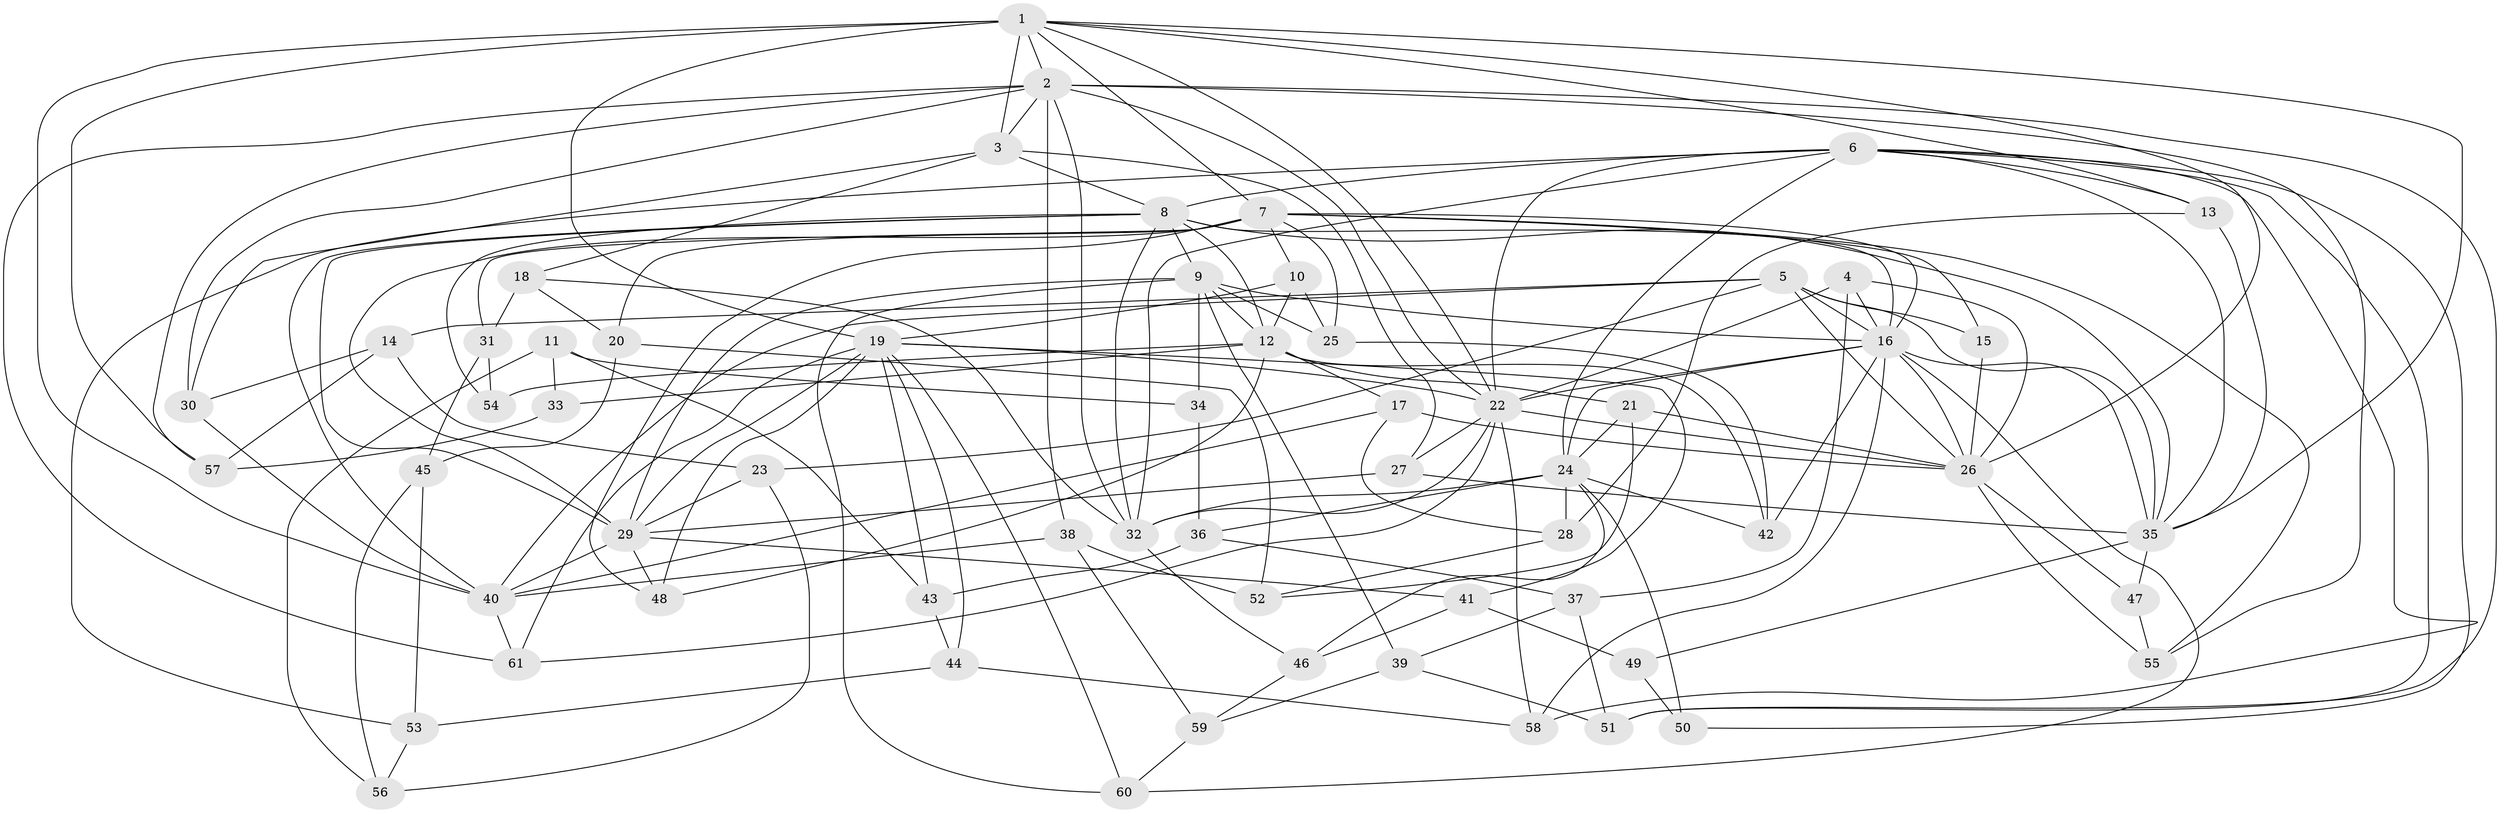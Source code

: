 // original degree distribution, {4: 1.0}
// Generated by graph-tools (version 1.1) at 2025/38/03/09/25 02:38:16]
// undirected, 61 vertices, 165 edges
graph export_dot {
graph [start="1"]
  node [color=gray90,style=filled];
  1;
  2;
  3;
  4;
  5;
  6;
  7;
  8;
  9;
  10;
  11;
  12;
  13;
  14;
  15;
  16;
  17;
  18;
  19;
  20;
  21;
  22;
  23;
  24;
  25;
  26;
  27;
  28;
  29;
  30;
  31;
  32;
  33;
  34;
  35;
  36;
  37;
  38;
  39;
  40;
  41;
  42;
  43;
  44;
  45;
  46;
  47;
  48;
  49;
  50;
  51;
  52;
  53;
  54;
  55;
  56;
  57;
  58;
  59;
  60;
  61;
  1 -- 2 [weight=1.0];
  1 -- 3 [weight=1.0];
  1 -- 7 [weight=1.0];
  1 -- 13 [weight=1.0];
  1 -- 19 [weight=3.0];
  1 -- 22 [weight=1.0];
  1 -- 26 [weight=1.0];
  1 -- 35 [weight=1.0];
  1 -- 40 [weight=1.0];
  1 -- 57 [weight=1.0];
  2 -- 3 [weight=1.0];
  2 -- 22 [weight=1.0];
  2 -- 30 [weight=1.0];
  2 -- 32 [weight=1.0];
  2 -- 38 [weight=1.0];
  2 -- 51 [weight=1.0];
  2 -- 55 [weight=1.0];
  2 -- 57 [weight=1.0];
  2 -- 61 [weight=1.0];
  3 -- 8 [weight=1.0];
  3 -- 18 [weight=1.0];
  3 -- 27 [weight=1.0];
  3 -- 30 [weight=1.0];
  4 -- 16 [weight=1.0];
  4 -- 22 [weight=1.0];
  4 -- 26 [weight=1.0];
  4 -- 37 [weight=1.0];
  5 -- 14 [weight=1.0];
  5 -- 15 [weight=1.0];
  5 -- 16 [weight=1.0];
  5 -- 23 [weight=1.0];
  5 -- 26 [weight=1.0];
  5 -- 35 [weight=2.0];
  5 -- 40 [weight=1.0];
  6 -- 8 [weight=1.0];
  6 -- 13 [weight=1.0];
  6 -- 22 [weight=1.0];
  6 -- 24 [weight=1.0];
  6 -- 32 [weight=1.0];
  6 -- 35 [weight=1.0];
  6 -- 50 [weight=1.0];
  6 -- 51 [weight=1.0];
  6 -- 53 [weight=1.0];
  6 -- 58 [weight=1.0];
  7 -- 10 [weight=1.0];
  7 -- 15 [weight=2.0];
  7 -- 16 [weight=1.0];
  7 -- 20 [weight=1.0];
  7 -- 25 [weight=1.0];
  7 -- 29 [weight=2.0];
  7 -- 31 [weight=1.0];
  7 -- 48 [weight=1.0];
  7 -- 55 [weight=1.0];
  8 -- 9 [weight=1.0];
  8 -- 12 [weight=1.0];
  8 -- 16 [weight=1.0];
  8 -- 29 [weight=1.0];
  8 -- 32 [weight=1.0];
  8 -- 35 [weight=1.0];
  8 -- 40 [weight=1.0];
  8 -- 54 [weight=1.0];
  9 -- 12 [weight=2.0];
  9 -- 16 [weight=1.0];
  9 -- 25 [weight=1.0];
  9 -- 29 [weight=1.0];
  9 -- 34 [weight=2.0];
  9 -- 39 [weight=1.0];
  9 -- 60 [weight=1.0];
  10 -- 12 [weight=1.0];
  10 -- 19 [weight=1.0];
  10 -- 25 [weight=1.0];
  11 -- 33 [weight=1.0];
  11 -- 34 [weight=1.0];
  11 -- 43 [weight=1.0];
  11 -- 56 [weight=1.0];
  12 -- 17 [weight=1.0];
  12 -- 21 [weight=1.0];
  12 -- 33 [weight=2.0];
  12 -- 42 [weight=1.0];
  12 -- 48 [weight=1.0];
  12 -- 54 [weight=2.0];
  13 -- 28 [weight=1.0];
  13 -- 35 [weight=1.0];
  14 -- 23 [weight=1.0];
  14 -- 30 [weight=1.0];
  14 -- 57 [weight=1.0];
  15 -- 26 [weight=1.0];
  16 -- 22 [weight=1.0];
  16 -- 24 [weight=1.0];
  16 -- 26 [weight=1.0];
  16 -- 35 [weight=1.0];
  16 -- 42 [weight=1.0];
  16 -- 58 [weight=1.0];
  16 -- 60 [weight=1.0];
  17 -- 26 [weight=1.0];
  17 -- 28 [weight=1.0];
  17 -- 40 [weight=1.0];
  18 -- 20 [weight=1.0];
  18 -- 31 [weight=1.0];
  18 -- 32 [weight=1.0];
  19 -- 22 [weight=1.0];
  19 -- 29 [weight=1.0];
  19 -- 41 [weight=1.0];
  19 -- 43 [weight=1.0];
  19 -- 44 [weight=1.0];
  19 -- 48 [weight=1.0];
  19 -- 60 [weight=1.0];
  19 -- 61 [weight=1.0];
  20 -- 45 [weight=1.0];
  20 -- 52 [weight=1.0];
  21 -- 24 [weight=1.0];
  21 -- 26 [weight=1.0];
  21 -- 52 [weight=1.0];
  22 -- 26 [weight=1.0];
  22 -- 27 [weight=1.0];
  22 -- 32 [weight=2.0];
  22 -- 58 [weight=1.0];
  22 -- 61 [weight=1.0];
  23 -- 29 [weight=1.0];
  23 -- 56 [weight=1.0];
  24 -- 28 [weight=1.0];
  24 -- 32 [weight=1.0];
  24 -- 36 [weight=1.0];
  24 -- 42 [weight=1.0];
  24 -- 46 [weight=1.0];
  24 -- 50 [weight=2.0];
  25 -- 42 [weight=1.0];
  26 -- 47 [weight=1.0];
  26 -- 55 [weight=1.0];
  27 -- 29 [weight=1.0];
  27 -- 35 [weight=1.0];
  28 -- 52 [weight=1.0];
  29 -- 40 [weight=3.0];
  29 -- 41 [weight=1.0];
  29 -- 48 [weight=1.0];
  30 -- 40 [weight=1.0];
  31 -- 45 [weight=1.0];
  31 -- 54 [weight=1.0];
  32 -- 46 [weight=1.0];
  33 -- 57 [weight=1.0];
  34 -- 36 [weight=1.0];
  35 -- 47 [weight=2.0];
  35 -- 49 [weight=2.0];
  36 -- 37 [weight=1.0];
  36 -- 43 [weight=1.0];
  37 -- 39 [weight=1.0];
  37 -- 51 [weight=1.0];
  38 -- 40 [weight=1.0];
  38 -- 52 [weight=1.0];
  38 -- 59 [weight=1.0];
  39 -- 51 [weight=1.0];
  39 -- 59 [weight=1.0];
  40 -- 61 [weight=1.0];
  41 -- 46 [weight=1.0];
  41 -- 49 [weight=1.0];
  43 -- 44 [weight=1.0];
  44 -- 53 [weight=1.0];
  44 -- 58 [weight=1.0];
  45 -- 53 [weight=1.0];
  45 -- 56 [weight=1.0];
  46 -- 59 [weight=1.0];
  47 -- 55 [weight=1.0];
  49 -- 50 [weight=1.0];
  53 -- 56 [weight=1.0];
  59 -- 60 [weight=1.0];
}
